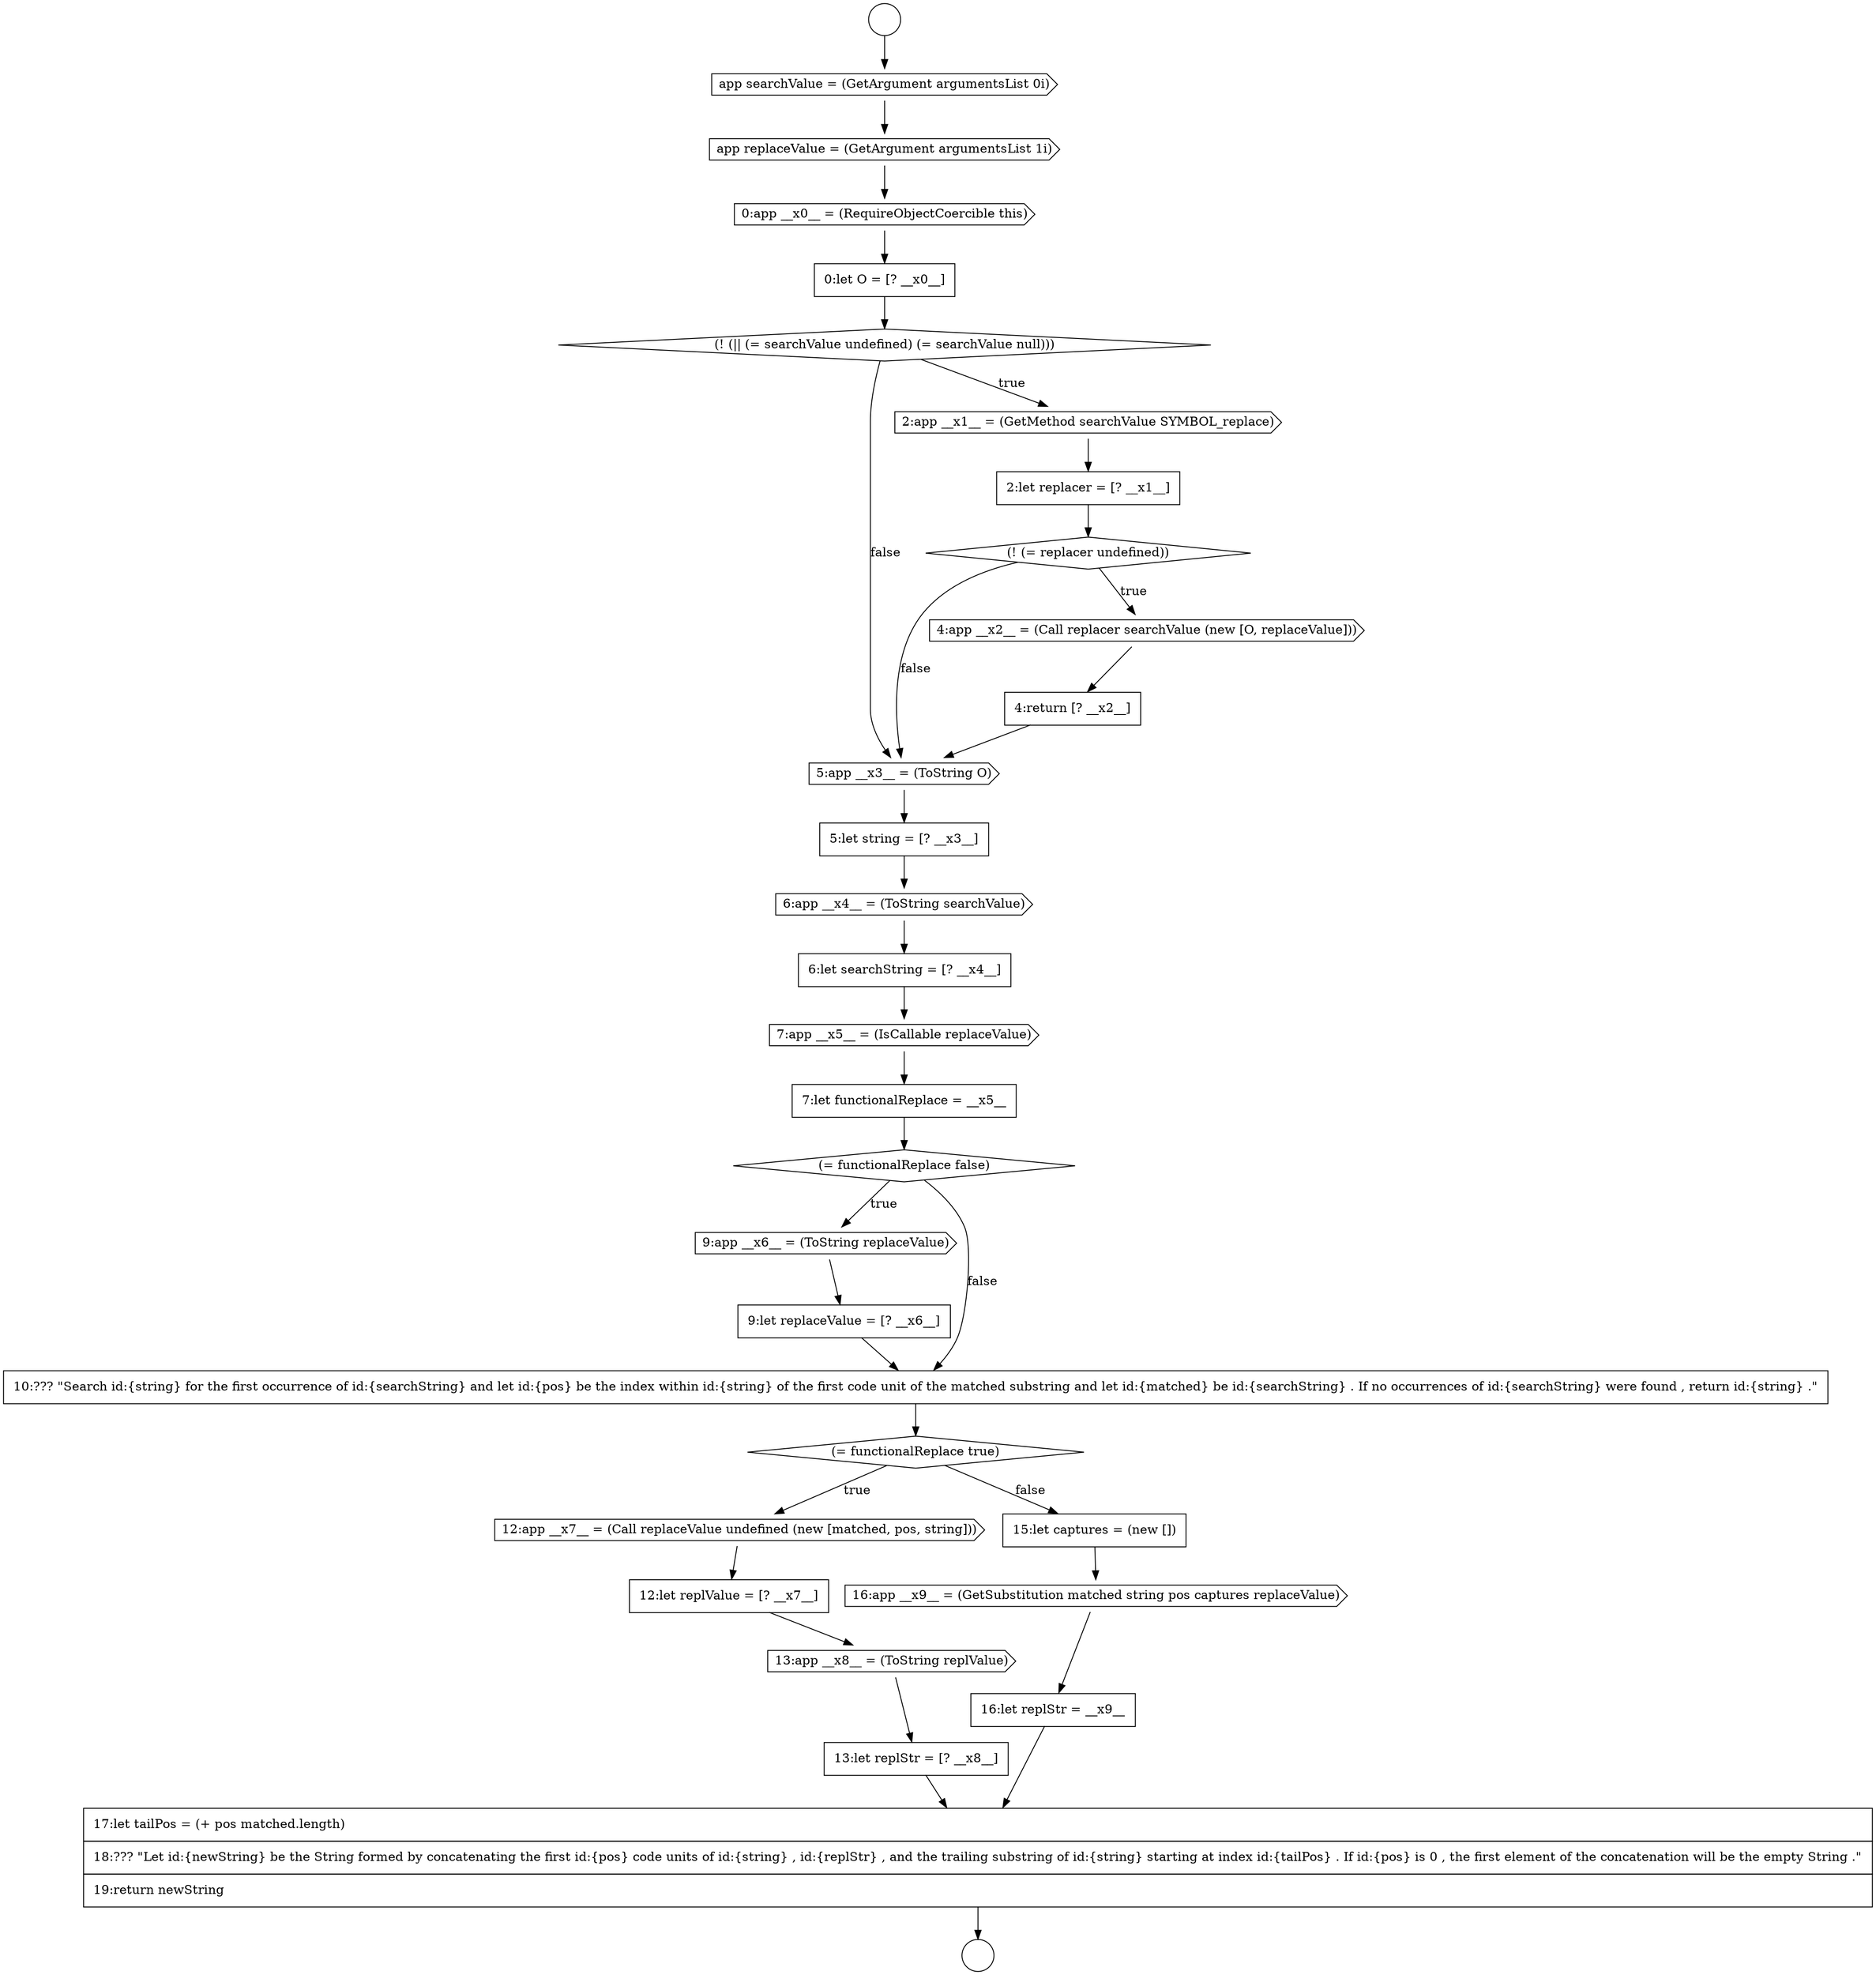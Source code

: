 digraph {
  node12026 [shape=none, margin=0, label=<<font color="black">
    <table border="0" cellborder="1" cellspacing="0" cellpadding="10">
      <tr><td align="left">0:let O = [? __x0__]</td></tr>
    </table>
  </font>> color="black" fillcolor="white" style=filled]
  node12046 [shape=cds, label=<<font color="black">13:app __x8__ = (ToString replValue)</font>> color="black" fillcolor="white" style=filled]
  node12036 [shape=none, margin=0, label=<<font color="black">
    <table border="0" cellborder="1" cellspacing="0" cellpadding="10">
      <tr><td align="left">6:let searchString = [? __x4__]</td></tr>
    </table>
  </font>> color="black" fillcolor="white" style=filled]
  node12029 [shape=none, margin=0, label=<<font color="black">
    <table border="0" cellborder="1" cellspacing="0" cellpadding="10">
      <tr><td align="left">2:let replacer = [? __x1__]</td></tr>
    </table>
  </font>> color="black" fillcolor="white" style=filled]
  node12037 [shape=cds, label=<<font color="black">7:app __x5__ = (IsCallable replaceValue)</font>> color="black" fillcolor="white" style=filled]
  node12025 [shape=cds, label=<<font color="black">0:app __x0__ = (RequireObjectCoercible this)</font>> color="black" fillcolor="white" style=filled]
  node12033 [shape=cds, label=<<font color="black">5:app __x3__ = (ToString O)</font>> color="black" fillcolor="white" style=filled]
  node12045 [shape=none, margin=0, label=<<font color="black">
    <table border="0" cellborder="1" cellspacing="0" cellpadding="10">
      <tr><td align="left">12:let replValue = [? __x7__]</td></tr>
    </table>
  </font>> color="black" fillcolor="white" style=filled]
  node12039 [shape=diamond, label=<<font color="black">(= functionalReplace false)</font>> color="black" fillcolor="white" style=filled]
  node12027 [shape=diamond, label=<<font color="black">(! (|| (= searchValue undefined) (= searchValue null)))</font>> color="black" fillcolor="white" style=filled]
  node12050 [shape=none, margin=0, label=<<font color="black">
    <table border="0" cellborder="1" cellspacing="0" cellpadding="10">
      <tr><td align="left">16:let replStr = __x9__</td></tr>
    </table>
  </font>> color="black" fillcolor="white" style=filled]
  node12031 [shape=cds, label=<<font color="black">4:app __x2__ = (Call replacer searchValue (new [O, replaceValue]))</font>> color="black" fillcolor="white" style=filled]
  node12047 [shape=none, margin=0, label=<<font color="black">
    <table border="0" cellborder="1" cellspacing="0" cellpadding="10">
      <tr><td align="left">13:let replStr = [? __x8__]</td></tr>
    </table>
  </font>> color="black" fillcolor="white" style=filled]
  node12030 [shape=diamond, label=<<font color="black">(! (= replacer undefined))</font>> color="black" fillcolor="white" style=filled]
  node12040 [shape=cds, label=<<font color="black">9:app __x6__ = (ToString replaceValue)</font>> color="black" fillcolor="white" style=filled]
  node12023 [shape=cds, label=<<font color="black">app searchValue = (GetArgument argumentsList 0i)</font>> color="black" fillcolor="white" style=filled]
  node12051 [shape=none, margin=0, label=<<font color="black">
    <table border="0" cellborder="1" cellspacing="0" cellpadding="10">
      <tr><td align="left">17:let tailPos = (+ pos matched.length)</td></tr>
      <tr><td align="left">18:??? &quot;Let id:{newString} be the String formed by concatenating the first id:{pos} code units of id:{string} , id:{replStr} , and the trailing substring of id:{string} starting at index id:{tailPos} . If id:{pos} is 0 , the first element of the concatenation will be the empty String .&quot;</td></tr>
      <tr><td align="left">19:return newString</td></tr>
    </table>
  </font>> color="black" fillcolor="white" style=filled]
  node12041 [shape=none, margin=0, label=<<font color="black">
    <table border="0" cellborder="1" cellspacing="0" cellpadding="10">
      <tr><td align="left">9:let replaceValue = [? __x6__]</td></tr>
    </table>
  </font>> color="black" fillcolor="white" style=filled]
  node12028 [shape=cds, label=<<font color="black">2:app __x1__ = (GetMethod searchValue SYMBOL_replace)</font>> color="black" fillcolor="white" style=filled]
  node12038 [shape=none, margin=0, label=<<font color="black">
    <table border="0" cellborder="1" cellspacing="0" cellpadding="10">
      <tr><td align="left">7:let functionalReplace = __x5__</td></tr>
    </table>
  </font>> color="black" fillcolor="white" style=filled]
  node12032 [shape=none, margin=0, label=<<font color="black">
    <table border="0" cellborder="1" cellspacing="0" cellpadding="10">
      <tr><td align="left">4:return [? __x2__]</td></tr>
    </table>
  </font>> color="black" fillcolor="white" style=filled]
  node12034 [shape=none, margin=0, label=<<font color="black">
    <table border="0" cellborder="1" cellspacing="0" cellpadding="10">
      <tr><td align="left">5:let string = [? __x3__]</td></tr>
    </table>
  </font>> color="black" fillcolor="white" style=filled]
  node12049 [shape=cds, label=<<font color="black">16:app __x9__ = (GetSubstitution matched string pos captures replaceValue)</font>> color="black" fillcolor="white" style=filled]
  node12044 [shape=cds, label=<<font color="black">12:app __x7__ = (Call replaceValue undefined (new [matched, pos, string]))</font>> color="black" fillcolor="white" style=filled]
  node12021 [shape=circle label=" " color="black" fillcolor="white" style=filled]
  node12048 [shape=none, margin=0, label=<<font color="black">
    <table border="0" cellborder="1" cellspacing="0" cellpadding="10">
      <tr><td align="left">15:let captures = (new [])</td></tr>
    </table>
  </font>> color="black" fillcolor="white" style=filled]
  node12043 [shape=diamond, label=<<font color="black">(= functionalReplace true)</font>> color="black" fillcolor="white" style=filled]
  node12024 [shape=cds, label=<<font color="black">app replaceValue = (GetArgument argumentsList 1i)</font>> color="black" fillcolor="white" style=filled]
  node12022 [shape=circle label=" " color="black" fillcolor="white" style=filled]
  node12042 [shape=none, margin=0, label=<<font color="black">
    <table border="0" cellborder="1" cellspacing="0" cellpadding="10">
      <tr><td align="left">10:??? &quot;Search id:{string} for the first occurrence of id:{searchString} and let id:{pos} be the index within id:{string} of the first code unit of the matched substring and let id:{matched} be id:{searchString} . If no occurrences of id:{searchString} were found , return id:{string} .&quot;</td></tr>
    </table>
  </font>> color="black" fillcolor="white" style=filled]
  node12035 [shape=cds, label=<<font color="black">6:app __x4__ = (ToString searchValue)</font>> color="black" fillcolor="white" style=filled]
  node12028 -> node12029 [ color="black"]
  node12030 -> node12031 [label=<<font color="black">true</font>> color="black"]
  node12030 -> node12033 [label=<<font color="black">false</font>> color="black"]
  node12041 -> node12042 [ color="black"]
  node12029 -> node12030 [ color="black"]
  node12051 -> node12022 [ color="black"]
  node12032 -> node12033 [ color="black"]
  node12023 -> node12024 [ color="black"]
  node12047 -> node12051 [ color="black"]
  node12044 -> node12045 [ color="black"]
  node12025 -> node12026 [ color="black"]
  node12050 -> node12051 [ color="black"]
  node12024 -> node12025 [ color="black"]
  node12026 -> node12027 [ color="black"]
  node12045 -> node12046 [ color="black"]
  node12034 -> node12035 [ color="black"]
  node12036 -> node12037 [ color="black"]
  node12031 -> node12032 [ color="black"]
  node12046 -> node12047 [ color="black"]
  node12037 -> node12038 [ color="black"]
  node12049 -> node12050 [ color="black"]
  node12035 -> node12036 [ color="black"]
  node12033 -> node12034 [ color="black"]
  node12027 -> node12028 [label=<<font color="black">true</font>> color="black"]
  node12027 -> node12033 [label=<<font color="black">false</font>> color="black"]
  node12021 -> node12023 [ color="black"]
  node12042 -> node12043 [ color="black"]
  node12039 -> node12040 [label=<<font color="black">true</font>> color="black"]
  node12039 -> node12042 [label=<<font color="black">false</font>> color="black"]
  node12040 -> node12041 [ color="black"]
  node12043 -> node12044 [label=<<font color="black">true</font>> color="black"]
  node12043 -> node12048 [label=<<font color="black">false</font>> color="black"]
  node12038 -> node12039 [ color="black"]
  node12048 -> node12049 [ color="black"]
}

